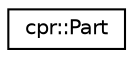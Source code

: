 digraph "Graphical Class Hierarchy"
{
 // LATEX_PDF_SIZE
  edge [fontname="Helvetica",fontsize="10",labelfontname="Helvetica",labelfontsize="10"];
  node [fontname="Helvetica",fontsize="10",shape=record];
  rankdir="LR";
  Node0 [label="cpr::Part",height=0.2,width=0.4,color="black", fillcolor="white", style="filled",URL="$structcpr_1_1_part.html",tooltip=" "];
}
